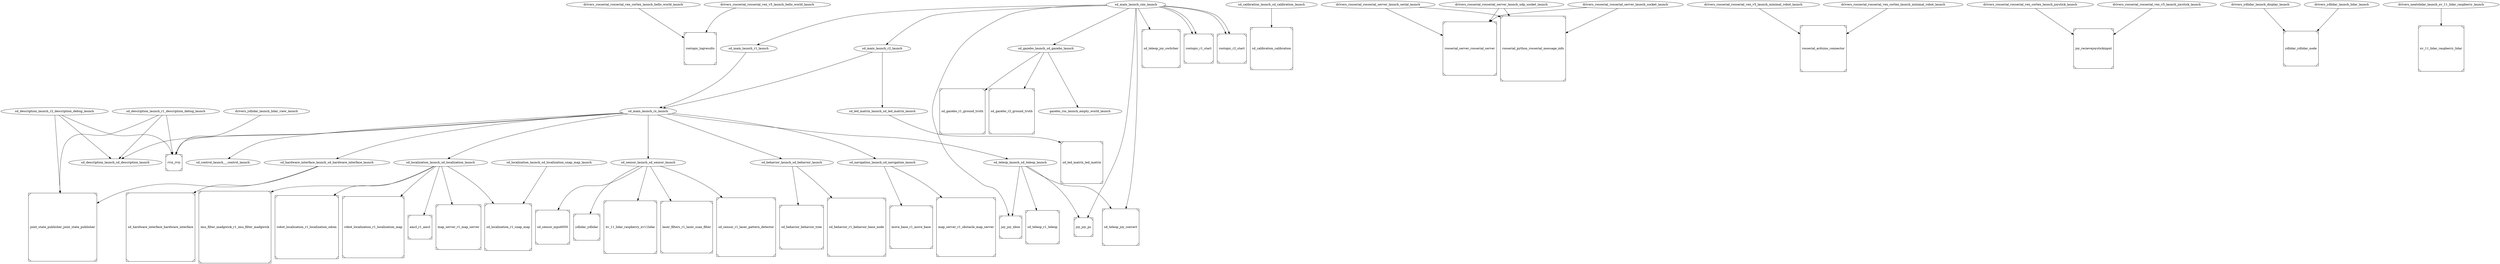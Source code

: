 digraph data_relationships {
drivers_rosserial_rosserial_vex_cortex_launch_hello_world_launch   ->   rostopic_logresults
rostopic_logresults [shape=Msquare];
sd_description_launch_r2_description_debug_launch -> sd_description_launch_sd_description_launch
sd_description_launch_r2_description_debug_launch   ->   joint_state_publisher_joint_state_publisher
joint_state_publisher_joint_state_publisher [shape=Msquare];
sd_description_launch_r2_description_debug_launch   ->   rviz_rviz
rviz_rviz [shape=Msquare];
sd_calibration_launch_sd_calibration_launch   ->   sd_calibration_calibration
sd_calibration_calibration [shape=Msquare];
sd_behavior_launch_sd_behavior_launch   ->   sd_behavior_r1_behavior_base_node
sd_behavior_r1_behavior_base_node [shape=Msquare];
sd_behavior_launch_sd_behavior_launch   ->   sd_behavior_behavior_tree
sd_behavior_behavior_tree [shape=Msquare];
drivers_rosserial_rosserial_server_launch_serial_launch   ->   rosserial_server_rosserial_server
rosserial_server_rosserial_server [shape=Msquare];
drivers_rosserial_rosserial_server_launch_serial_launch   ->   rosserial_python_rosserial_message_info
rosserial_python_rosserial_message_info [shape=Msquare];
sd_main_launch_r1_launch -> sd_main_launch_rx_launch
sd_main_launch_r2_launch -> sd_main_launch_rx_launch
sd_main_launch_r2_launch -> sd_led_matrix_launch_sd_led_matrix_launch
drivers_rosserial_rosserial_vex_v5_launch_minimal_robot_launch   ->   rosserial_arduino_connector
rosserial_arduino_connector [shape=Msquare];
sd_description_launch_r1_description_debug_launch -> sd_description_launch_sd_description_launch
sd_description_launch_r1_description_debug_launch   ->   joint_state_publisher_joint_state_publisher
joint_state_publisher_joint_state_publisher [shape=Msquare];
sd_description_launch_r1_description_debug_launch   ->   rviz_rviz
rviz_rviz [shape=Msquare];
sd_navigation_launch_sd_navigation_launch   ->   map_server_r1_obstacle_map_server
map_server_r1_obstacle_map_server [shape=Msquare];
sd_navigation_launch_sd_navigation_launch   ->   move_base_r1_move_base
move_base_r1_move_base [shape=Msquare];
sd_localization_launch_sd_localization_launch   ->   map_server_r1_map_server
map_server_r1_map_server [shape=Msquare];
sd_localization_launch_sd_localization_launch   ->   imu_filter_madgwick_r1_imu_filter_madgwick
imu_filter_madgwick_r1_imu_filter_madgwick [shape=Msquare];
sd_localization_launch_sd_localization_launch   ->   robot_localization_r1_localization_odom
robot_localization_r1_localization_odom [shape=Msquare];
sd_localization_launch_sd_localization_launch   ->   robot_localization_r1_localization_map
robot_localization_r1_localization_map [shape=Msquare];
sd_localization_launch_sd_localization_launch   ->   amcl_r1_amcl
amcl_r1_amcl [shape=Msquare];
sd_localization_launch_sd_localization_launch   ->   sd_localization_r1_snap_map
sd_localization_r1_snap_map [shape=Msquare];
sd_gazebo_launch_sd_gazebo_launch -> gazebo_ros_launch_empty_world_launch
sd_gazebo_launch_sd_gazebo_launch   ->   sd_gazebo_r1_ground_truth
sd_gazebo_r1_ground_truth [shape=Msquare];
sd_gazebo_launch_sd_gazebo_launch   ->   sd_gazebo_r2_ground_truth
sd_gazebo_r2_ground_truth [shape=Msquare];
drivers_rosserial_rosserial_vex_v5_launch_hello_world_launch   ->   rostopic_logresults
rostopic_logresults [shape=Msquare];
drivers_rosserial_rosserial_server_launch_udp_socket_launch   ->   rosserial_server_rosserial_server
rosserial_server_rosserial_server [shape=Msquare];
drivers_rosserial_rosserial_server_launch_udp_socket_launch   ->   rosserial_python_rosserial_message_info
rosserial_python_rosserial_message_info [shape=Msquare];
drivers_rosserial_rosserial_vex_cortex_launch_joystick_launch   ->   joy_recievejoystickinput
joy_recievejoystickinput [shape=Msquare];
drivers_ydlidar_launch_display_launch   ->   ydlidar_ydlidar_node
ydlidar_ydlidar_node [shape=Msquare];
sd_hardware_interface_launch_sd_hardware_interface_launch   ->   joint_state_publisher_joint_state_publisher
joint_state_publisher_joint_state_publisher [shape=Msquare];
sd_hardware_interface_launch_sd_hardware_interface_launch   ->   sd_hardware_interface_hardware_interface
sd_hardware_interface_hardware_interface [shape=Msquare];
sd_main_launch_rx_launch -> sd_description_launch_sd_description_launch
sd_main_launch_rx_launch -> sd_control_launch___control_launch
sd_main_launch_rx_launch -> sd_hardware_interface_launch_sd_hardware_interface_launch
sd_main_launch_rx_launch -> sd_sensor_launch_sd_sensor_launch
sd_main_launch_rx_launch -> sd_behavior_launch_sd_behavior_launch
sd_main_launch_rx_launch -> sd_localization_launch_sd_localization_launch
sd_main_launch_rx_launch -> sd_navigation_launch_sd_navigation_launch
sd_main_launch_rx_launch   ->   rviz_rviz
rviz_rviz [shape=Msquare];
sd_main_launch_rx_launch -> sd_teleop_launch_sd_teleop_launch
drivers_rosserial_rosserial_vex_v5_launch_joystick_launch   ->   joy_recievejoystickinput
joy_recievejoystickinput [shape=Msquare];
drivers_ydlidar_launch_lidar_launch   ->   ydlidar_ydlidar_node
ydlidar_ydlidar_node [shape=Msquare];
drivers_rosserial_rosserial_server_launch_socket_launch   ->   rosserial_server_rosserial_server
rosserial_server_rosserial_server [shape=Msquare];
drivers_rosserial_rosserial_server_launch_socket_launch   ->   rosserial_python_rosserial_message_info
rosserial_python_rosserial_message_info [shape=Msquare];
sd_sensor_launch_sd_sensor_launch   ->   sd_sensor_mpu6050
sd_sensor_mpu6050 [shape=Msquare];
sd_sensor_launch_sd_sensor_launch   ->   ydlidar_ydlidar
ydlidar_ydlidar [shape=Msquare];
sd_sensor_launch_sd_sensor_launch   ->   xv_11_lidar_raspberry_xv11lidar
xv_11_lidar_raspberry_xv11lidar [shape=Msquare];
sd_sensor_launch_sd_sensor_launch   ->   laser_filters_r1_laser_scan_filter
laser_filters_r1_laser_scan_filter [shape=Msquare];
sd_sensor_launch_sd_sensor_launch   ->   sd_sensor_r1_laser_pattern_detector
sd_sensor_r1_laser_pattern_detector [shape=Msquare];
drivers_neatolidar_launch_xv_11_lidar_raspberry_launch   ->   xv_11_lidar_raspberry_lidar
xv_11_lidar_raspberry_lidar [shape=Msquare];
sd_led_matrix_launch_sd_led_matrix_launch   ->   sd_led_matrix_led_matrix
sd_led_matrix_led_matrix [shape=Msquare];
sd_main_launch_sim_launch -> sd_gazebo_launch_sd_gazebo_launch
sd_main_launch_sim_launch -> sd_main_launch_r1_launch
sd_main_launch_sim_launch -> sd_main_launch_r2_launch
sd_main_launch_sim_launch   ->   joy_joy_xbox
joy_joy_xbox [shape=Msquare];
sd_main_launch_sim_launch   ->   joy_joy_ps
joy_joy_ps [shape=Msquare];
sd_main_launch_sim_launch   ->   sd_teleop_joy_convert
sd_teleop_joy_convert [shape=Msquare];
sd_main_launch_sim_launch   ->   sd_teleop_joy_switcher
sd_teleop_joy_switcher [shape=Msquare];
sd_main_launch_sim_launch   ->   rostopic_r1_start
rostopic_r1_start [shape=Msquare];
sd_main_launch_sim_launch   ->   rostopic_r1_start
rostopic_r1_start [shape=Msquare];
sd_main_launch_sim_launch   ->   rostopic_r2_start
rostopic_r2_start [shape=Msquare];
sd_main_launch_sim_launch   ->   rostopic_r2_start
rostopic_r2_start [shape=Msquare];
sd_localization_launch_sd_localization_snap_map_launch   ->   sd_localization_r1_snap_map
sd_localization_r1_snap_map [shape=Msquare];
sd_teleop_launch_sd_teleop_launch   ->   joy_joy_xbox
joy_joy_xbox [shape=Msquare];
sd_teleop_launch_sd_teleop_launch   ->   joy_joy_ps
joy_joy_ps [shape=Msquare];
sd_teleop_launch_sd_teleop_launch   ->   sd_teleop_joy_convert
sd_teleop_joy_convert [shape=Msquare];
sd_teleop_launch_sd_teleop_launch   ->   sd_teleop_r1_teleop
sd_teleop_r1_teleop [shape=Msquare];
drivers_rosserial_rosserial_vex_cortex_launch_minimal_robot_launch   ->   rosserial_arduino_connector
rosserial_arduino_connector [shape=Msquare];
drivers_ydlidar_launch_lidar_view_launch   ->   rviz_rviz
rviz_rviz [shape=Msquare];
 }
